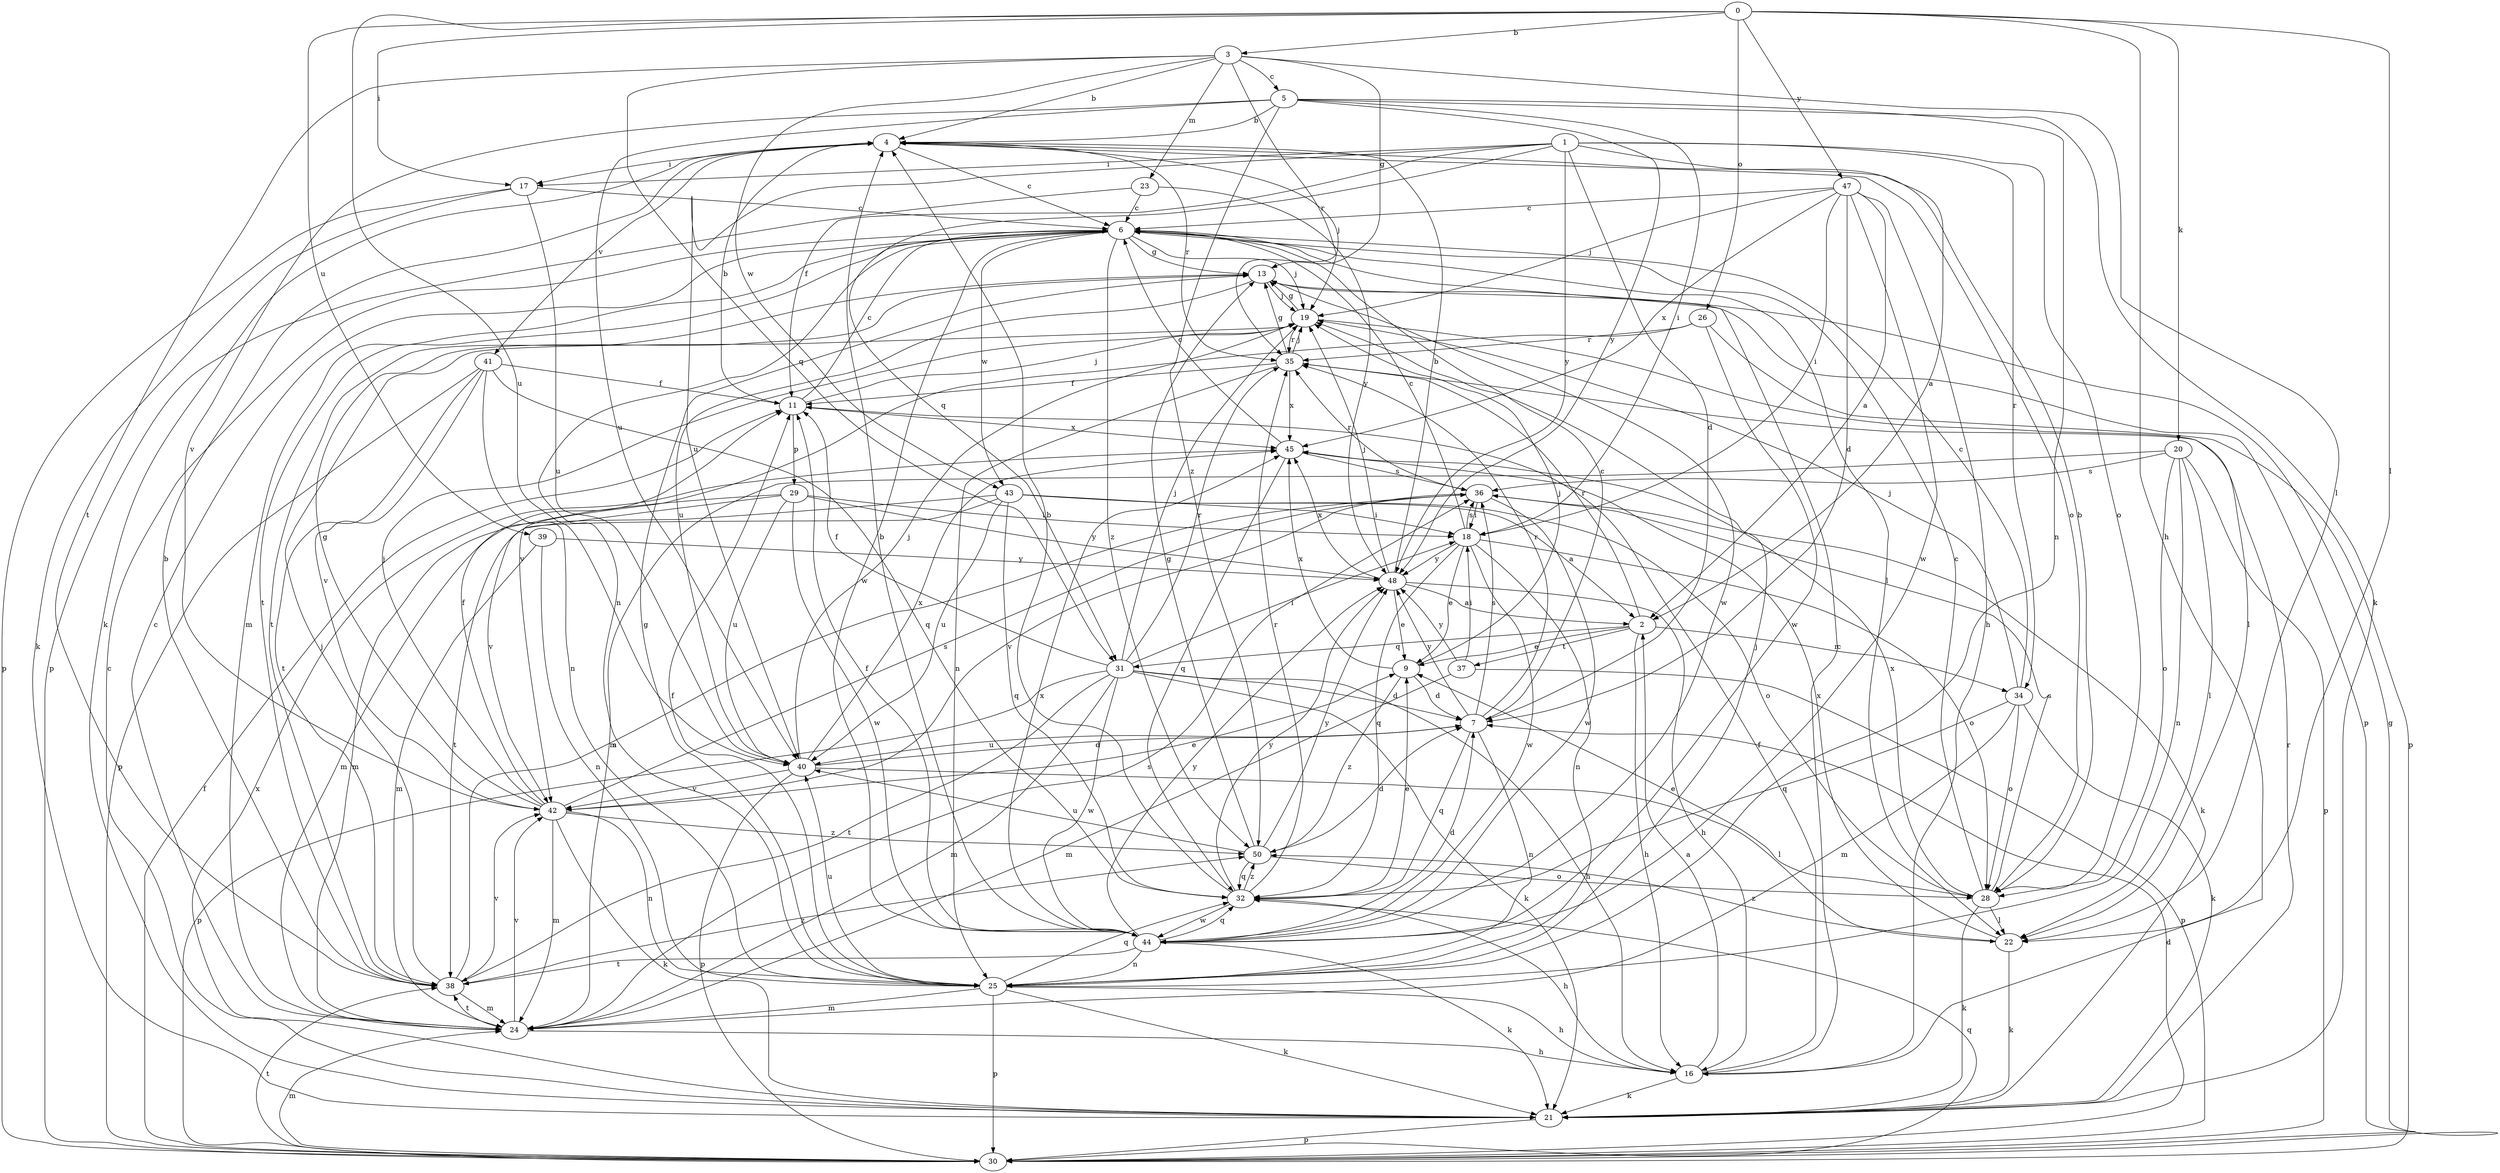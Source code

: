 strict digraph  {
0;
1;
2;
3;
4;
5;
6;
7;
9;
11;
13;
16;
17;
18;
19;
20;
21;
22;
23;
24;
25;
26;
28;
29;
30;
31;
32;
34;
35;
36;
37;
38;
39;
40;
41;
42;
43;
44;
45;
47;
48;
50;
0 -> 3  [label=b];
0 -> 16  [label=h];
0 -> 17  [label=i];
0 -> 20  [label=k];
0 -> 22  [label=l];
0 -> 26  [label=o];
0 -> 39  [label=u];
0 -> 40  [label=u];
0 -> 47  [label=y];
1 -> 2  [label=a];
1 -> 7  [label=d];
1 -> 11  [label=f];
1 -> 17  [label=i];
1 -> 28  [label=o];
1 -> 31  [label=q];
1 -> 34  [label=r];
1 -> 40  [label=u];
1 -> 48  [label=y];
2 -> 9  [label=e];
2 -> 16  [label=h];
2 -> 31  [label=q];
2 -> 34  [label=r];
2 -> 35  [label=r];
2 -> 37  [label=t];
3 -> 4  [label=b];
3 -> 5  [label=c];
3 -> 13  [label=g];
3 -> 22  [label=l];
3 -> 23  [label=m];
3 -> 31  [label=q];
3 -> 35  [label=r];
3 -> 38  [label=t];
3 -> 43  [label=w];
4 -> 6  [label=c];
4 -> 17  [label=i];
4 -> 19  [label=j];
4 -> 21  [label=k];
4 -> 28  [label=o];
4 -> 35  [label=r];
4 -> 41  [label=v];
5 -> 4  [label=b];
5 -> 18  [label=i];
5 -> 21  [label=k];
5 -> 25  [label=n];
5 -> 40  [label=u];
5 -> 42  [label=v];
5 -> 48  [label=y];
5 -> 50  [label=z];
6 -> 13  [label=g];
6 -> 19  [label=j];
6 -> 22  [label=l];
6 -> 24  [label=m];
6 -> 25  [label=n];
6 -> 38  [label=t];
6 -> 43  [label=w];
6 -> 44  [label=w];
6 -> 50  [label=z];
7 -> 6  [label=c];
7 -> 25  [label=n];
7 -> 32  [label=q];
7 -> 35  [label=r];
7 -> 36  [label=s];
7 -> 40  [label=u];
7 -> 48  [label=y];
9 -> 7  [label=d];
9 -> 19  [label=j];
9 -> 45  [label=x];
9 -> 50  [label=z];
11 -> 4  [label=b];
11 -> 6  [label=c];
11 -> 19  [label=j];
11 -> 29  [label=p];
11 -> 45  [label=x];
13 -> 19  [label=j];
13 -> 30  [label=p];
13 -> 38  [label=t];
13 -> 40  [label=u];
13 -> 44  [label=w];
16 -> 2  [label=a];
16 -> 6  [label=c];
16 -> 11  [label=f];
16 -> 21  [label=k];
17 -> 6  [label=c];
17 -> 21  [label=k];
17 -> 30  [label=p];
17 -> 40  [label=u];
18 -> 6  [label=c];
18 -> 9  [label=e];
18 -> 25  [label=n];
18 -> 28  [label=o];
18 -> 32  [label=q];
18 -> 36  [label=s];
18 -> 44  [label=w];
18 -> 48  [label=y];
19 -> 13  [label=g];
19 -> 22  [label=l];
19 -> 35  [label=r];
20 -> 22  [label=l];
20 -> 24  [label=m];
20 -> 25  [label=n];
20 -> 28  [label=o];
20 -> 30  [label=p];
20 -> 36  [label=s];
21 -> 6  [label=c];
21 -> 30  [label=p];
21 -> 35  [label=r];
21 -> 45  [label=x];
22 -> 21  [label=k];
22 -> 45  [label=x];
22 -> 50  [label=z];
23 -> 6  [label=c];
23 -> 30  [label=p];
23 -> 48  [label=y];
24 -> 6  [label=c];
24 -> 16  [label=h];
24 -> 36  [label=s];
24 -> 38  [label=t];
24 -> 42  [label=v];
25 -> 11  [label=f];
25 -> 13  [label=g];
25 -> 16  [label=h];
25 -> 19  [label=j];
25 -> 21  [label=k];
25 -> 24  [label=m];
25 -> 30  [label=p];
25 -> 32  [label=q];
25 -> 40  [label=u];
26 -> 30  [label=p];
26 -> 35  [label=r];
26 -> 42  [label=v];
26 -> 44  [label=w];
28 -> 4  [label=b];
28 -> 6  [label=c];
28 -> 9  [label=e];
28 -> 21  [label=k];
28 -> 22  [label=l];
28 -> 36  [label=s];
28 -> 45  [label=x];
29 -> 18  [label=i];
29 -> 24  [label=m];
29 -> 40  [label=u];
29 -> 42  [label=v];
29 -> 44  [label=w];
29 -> 48  [label=y];
30 -> 7  [label=d];
30 -> 11  [label=f];
30 -> 13  [label=g];
30 -> 24  [label=m];
30 -> 32  [label=q];
30 -> 38  [label=t];
31 -> 7  [label=d];
31 -> 11  [label=f];
31 -> 16  [label=h];
31 -> 18  [label=i];
31 -> 19  [label=j];
31 -> 21  [label=k];
31 -> 24  [label=m];
31 -> 30  [label=p];
31 -> 35  [label=r];
31 -> 38  [label=t];
31 -> 44  [label=w];
32 -> 4  [label=b];
32 -> 9  [label=e];
32 -> 16  [label=h];
32 -> 35  [label=r];
32 -> 44  [label=w];
32 -> 48  [label=y];
32 -> 50  [label=z];
34 -> 6  [label=c];
34 -> 19  [label=j];
34 -> 21  [label=k];
34 -> 24  [label=m];
34 -> 28  [label=o];
34 -> 32  [label=q];
35 -> 11  [label=f];
35 -> 13  [label=g];
35 -> 19  [label=j];
35 -> 25  [label=n];
35 -> 45  [label=x];
36 -> 18  [label=i];
36 -> 21  [label=k];
36 -> 35  [label=r];
36 -> 42  [label=v];
36 -> 44  [label=w];
37 -> 18  [label=i];
37 -> 24  [label=m];
37 -> 30  [label=p];
37 -> 48  [label=y];
38 -> 4  [label=b];
38 -> 19  [label=j];
38 -> 24  [label=m];
38 -> 36  [label=s];
38 -> 42  [label=v];
38 -> 50  [label=z];
39 -> 24  [label=m];
39 -> 25  [label=n];
39 -> 48  [label=y];
40 -> 7  [label=d];
40 -> 19  [label=j];
40 -> 22  [label=l];
40 -> 30  [label=p];
40 -> 42  [label=v];
40 -> 45  [label=x];
41 -> 11  [label=f];
41 -> 25  [label=n];
41 -> 30  [label=p];
41 -> 32  [label=q];
41 -> 38  [label=t];
41 -> 42  [label=v];
42 -> 9  [label=e];
42 -> 11  [label=f];
42 -> 13  [label=g];
42 -> 19  [label=j];
42 -> 21  [label=k];
42 -> 24  [label=m];
42 -> 25  [label=n];
42 -> 36  [label=s];
42 -> 50  [label=z];
43 -> 2  [label=a];
43 -> 18  [label=i];
43 -> 24  [label=m];
43 -> 28  [label=o];
43 -> 32  [label=q];
43 -> 38  [label=t];
43 -> 40  [label=u];
44 -> 4  [label=b];
44 -> 7  [label=d];
44 -> 11  [label=f];
44 -> 21  [label=k];
44 -> 25  [label=n];
44 -> 32  [label=q];
44 -> 38  [label=t];
44 -> 45  [label=x];
44 -> 48  [label=y];
45 -> 6  [label=c];
45 -> 32  [label=q];
45 -> 36  [label=s];
47 -> 2  [label=a];
47 -> 6  [label=c];
47 -> 7  [label=d];
47 -> 16  [label=h];
47 -> 18  [label=i];
47 -> 19  [label=j];
47 -> 44  [label=w];
47 -> 45  [label=x];
48 -> 2  [label=a];
48 -> 4  [label=b];
48 -> 9  [label=e];
48 -> 16  [label=h];
48 -> 19  [label=j];
48 -> 45  [label=x];
50 -> 7  [label=d];
50 -> 13  [label=g];
50 -> 28  [label=o];
50 -> 32  [label=q];
50 -> 40  [label=u];
50 -> 48  [label=y];
}
